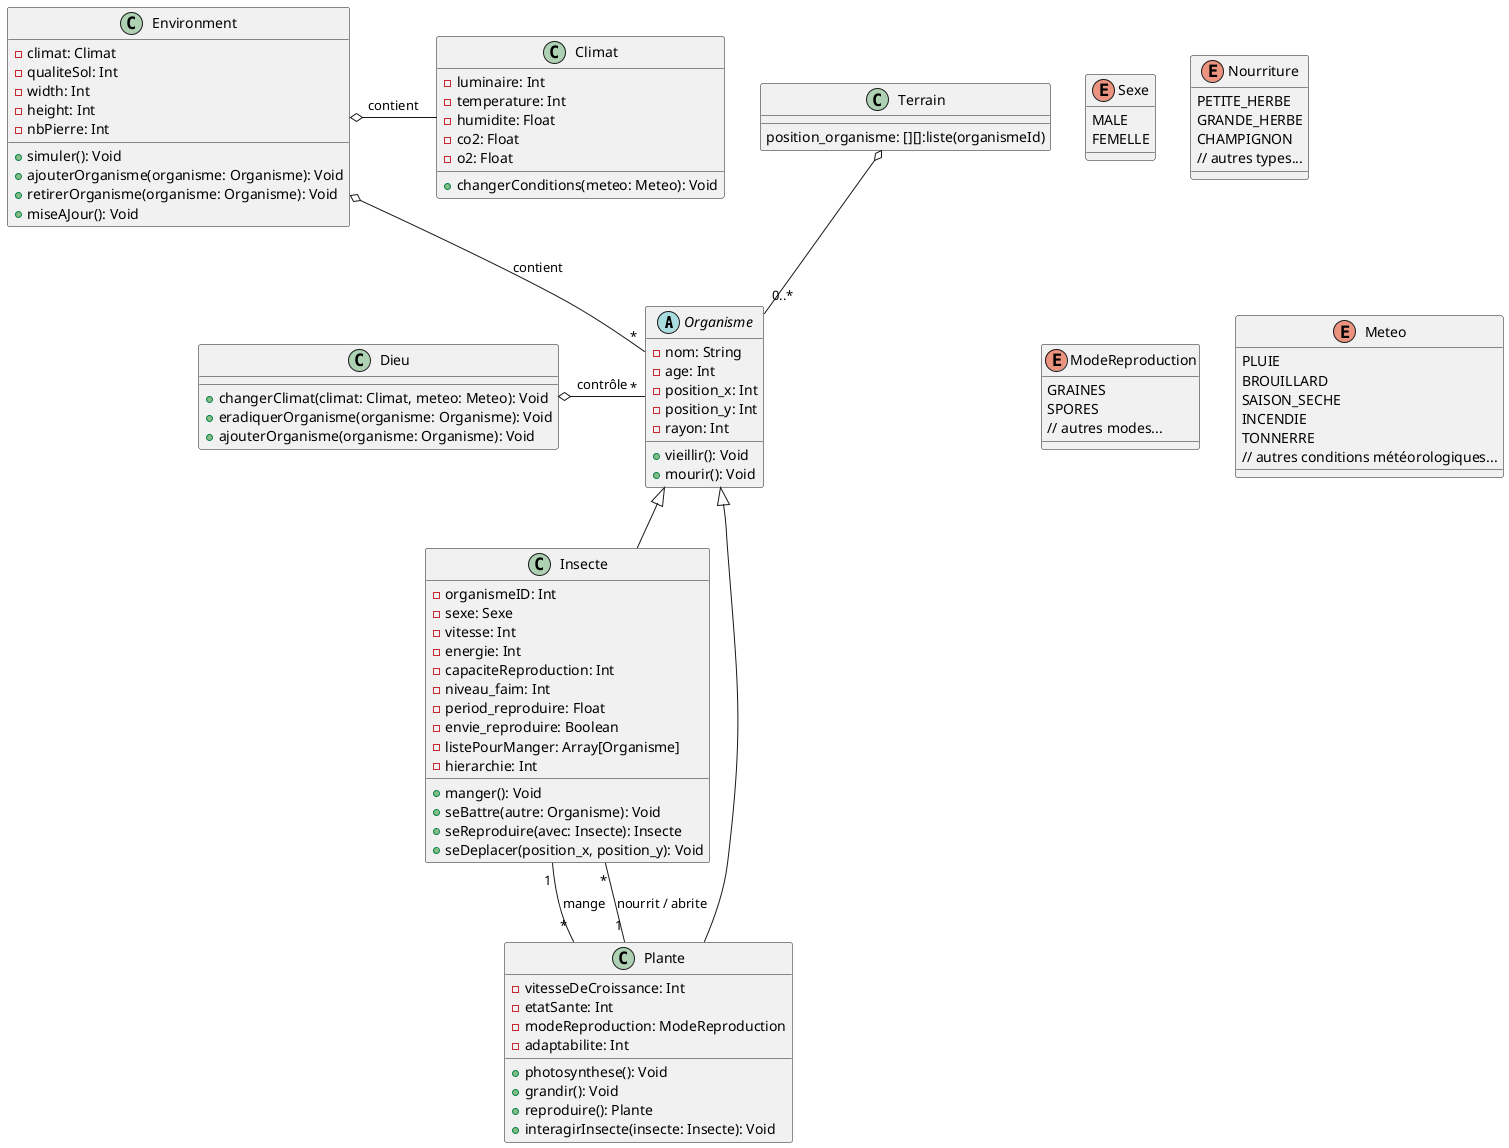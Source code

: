 @startuml

abstract class Organisme {
   - nom: String
   - age: Int
   - position_x: Int
   - position_y: Int
   - rayon: Int
   + vieillir(): Void
   + mourir(): Void
}

class Insecte extends Organisme {
   - organismeID: Int
   - sexe: Sexe
   - vitesse: Int
   - energie: Int
   - capaciteReproduction: Int
   - niveau_faim: Int
   - period_reproduire: Float
   - envie_reproduire: Boolean
   - listePourManger: Array[Organisme]
   - hierarchie: Int
   + manger(): Void
   + seBattre(autre: Organisme): Void
   + seReproduire(avec: Insecte): Insecte
   + seDeplacer(position_x, position_y): Void
}

class Plante extends Organisme {
   - vitesseDeCroissance: Int
   - etatSante: Int
   - modeReproduction: ModeReproduction
   - adaptabilite: Int
   + photosynthese(): Void
   + grandir(): Void
   + reproduire(): Plante
   + interagirInsecte(insecte: Insecte): Void
}

enum Sexe {
   MALE
   FEMELLE
}

enum Nourriture {
   PETITE_HERBE
   GRANDE_HERBE
   CHAMPIGNON
   // autres types...
}

enum ModeReproduction {
   GRAINES
   SPORES
   // autres modes...
}

class Climat {
   - luminaire: Int
   - temperature: Int
   - humidite: Float
   - co2: Float
   - o2: Float
   + changerConditions(meteo: Meteo): Void
}

class Dieu {
   + changerClimat(climat: Climat, meteo: Meteo): Void
   + eradiquerOrganisme(organisme: Organisme): Void
   + ajouterOrganisme(organisme: Organisme): Void
}

class Environment {
   - climat: Climat
   - qualiteSol: Int
   - width: Int
   - height: Int
   - nbPierre: Int
   + simuler(): Void
   + ajouterOrganisme(organisme: Organisme): Void
   + retirerOrganisme(organisme: Organisme): Void
   + miseAJour(): Void
}

enum Meteo {
   PLUIE
   BROUILLARD
   SAISON_SECHE
   INCENDIE
   TONNERRE
   // autres conditions météorologiques...
}

class Terrain {
    position_organisme: [][]:liste(organismeId)
}

Insecte "1" -- "*" Plante : mange
Plante "1" -- "*" Insecte : nourrit / abrite
Dieu o- "*" Organisme : contrôle
Environment o- Climat : contient
Environment o-- "*" Organisme : contient
Terrain o-- "0..*" Organisme

@enduml

